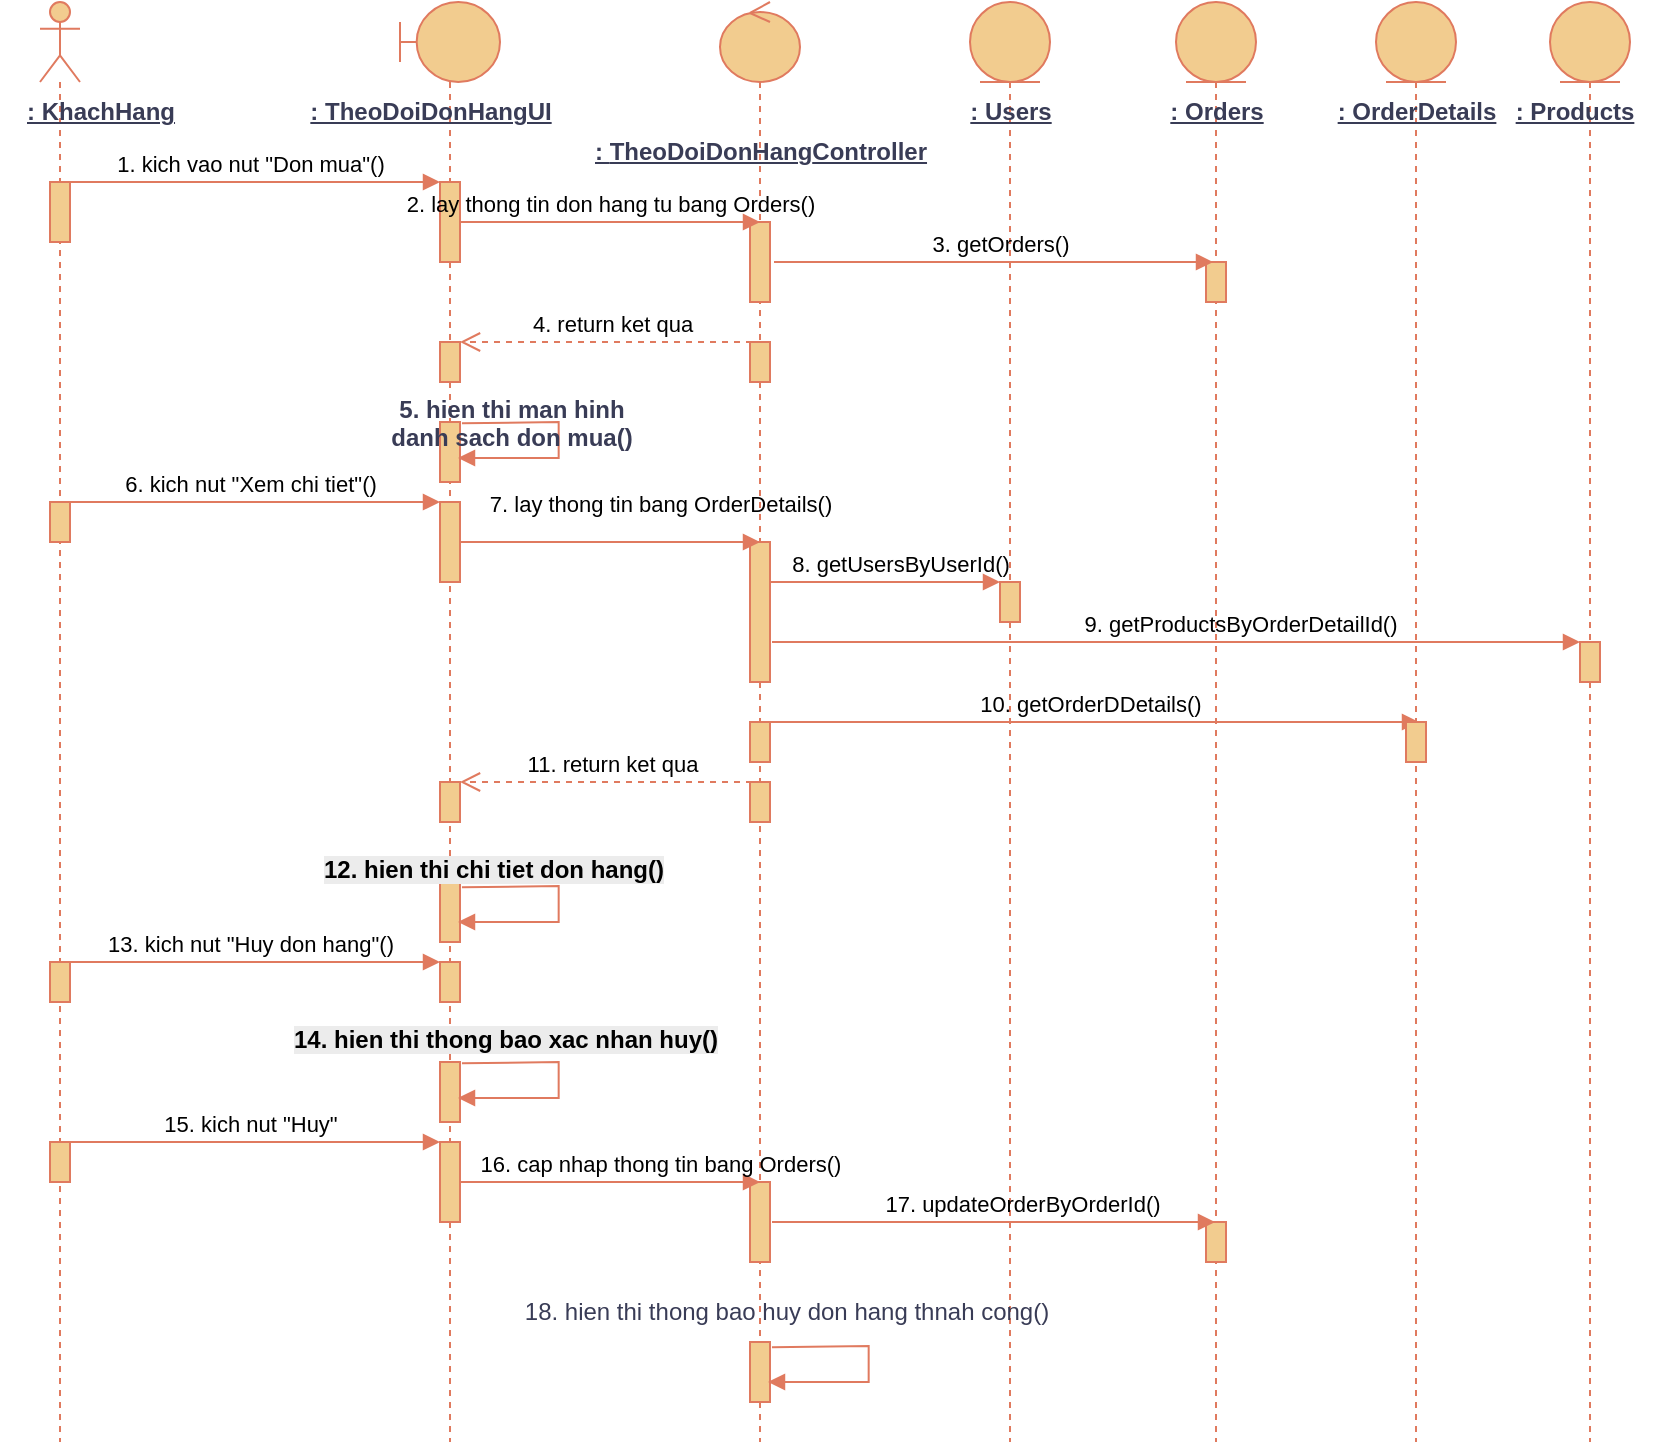 <mxfile version="27.0.6">
  <diagram name="Trang-1" id="AyTStOo_0DdOctYc2gJ2">
    <mxGraphModel grid="1" page="1" gridSize="10" guides="1" tooltips="1" connect="1" arrows="1" fold="1" pageScale="1" pageWidth="827" pageHeight="1169" math="0" shadow="0">
      <root>
        <mxCell id="0" />
        <mxCell id="1" parent="0" />
        <mxCell id="ShZpGLN4NhsaJ22CsCob-1" value="" style="shape=umlLifeline;perimeter=lifelinePerimeter;whiteSpace=wrap;html=1;container=1;dropTarget=0;collapsible=0;recursiveResize=0;outlineConnect=0;portConstraint=eastwest;newEdgeStyle={&quot;curved&quot;:0,&quot;rounded&quot;:0};participant=umlActor;labelBackgroundColor=none;fillColor=#F2CC8F;strokeColor=#E07A5F;fontColor=#393C56;" vertex="1" parent="1">
          <mxGeometry x="20" y="40" width="20" height="720" as="geometry" />
        </mxCell>
        <mxCell id="ShZpGLN4NhsaJ22CsCob-2" value="&lt;span style=&quot;color: rgba(0, 0, 0, 0); font-family: monospace; font-size: 0px; text-align: start;&quot;&gt;%3CmxGraphModel%3E%3Croot%3E%3CmxCell%20id%3D%220%22%2F%3E%3CmxCell%20id%3D%221%22%20parent%3D%220%22%2F%3E%3CmxCell%20id%3D%222%22%20value%3D%22dispatch%22%20style%3D%22html%3D1%3BverticalAlign%3Dbottom%3BendArrow%3Dblock%3BedgeStyle%3DelbowEdgeStyle%3Belbow%3Dvertical%3Bcurved%3D0%3Brounded%3D0%3B%22%20edge%3D%221%22%20parent%3D%221%22%3E%3CmxGeometry%20relative%3D%221%22%20as%3D%22geometry%22%3E%3CmxPoint%20x%3D%2295%22%20y%3D%22120%22%20as%3D%22sourcePoint%22%2F%3E%3CArray%20as%3D%22points%22%3E%3CmxPoint%20x%3D%22180%22%20y%3D%22120%22%2F%3E%3C%2FArray%3E%3CmxPoint%20x%3D%22295%22%20y%3D%22120%22%20as%3D%22targetPoint%22%2F%3E%3C%2FmxGeometry%3E%3C%2FmxCell%3E%3C%2Froot%3E%3C%2FmxGraphModel%3E&lt;/span&gt;" style="html=1;points=[];perimeter=orthogonalPerimeter;outlineConnect=0;targetShapes=umlLifeline;portConstraint=eastwest;newEdgeStyle={&quot;edgeStyle&quot;:&quot;elbowEdgeStyle&quot;,&quot;elbow&quot;:&quot;vertical&quot;,&quot;curved&quot;:0,&quot;rounded&quot;:0};strokeWidth=1;labelBackgroundColor=none;fillColor=#F2CC8F;strokeColor=#E07A5F;fontColor=#393C56;" vertex="1" parent="ShZpGLN4NhsaJ22CsCob-1">
          <mxGeometry x="5" y="90" width="10" height="30" as="geometry" />
        </mxCell>
        <mxCell id="ShZpGLN4NhsaJ22CsCob-50" value="&lt;span style=&quot;color: rgba(0, 0, 0, 0); font-family: monospace; font-size: 0px; text-align: start;&quot;&gt;%3CmxGraphModel%3E%3Croot%3E%3CmxCell%20id%3D%220%22%2F%3E%3CmxCell%20id%3D%221%22%20parent%3D%220%22%2F%3E%3CmxCell%20id%3D%222%22%20value%3D%22dispatch%22%20style%3D%22html%3D1%3BverticalAlign%3Dbottom%3BendArrow%3Dblock%3BedgeStyle%3DelbowEdgeStyle%3Belbow%3Dvertical%3Bcurved%3D0%3Brounded%3D0%3B%22%20edge%3D%221%22%20parent%3D%221%22%3E%3CmxGeometry%20relative%3D%221%22%20as%3D%22geometry%22%3E%3CmxPoint%20x%3D%2295%22%20y%3D%22120%22%20as%3D%22sourcePoint%22%2F%3E%3CArray%20as%3D%22points%22%3E%3CmxPoint%20x%3D%22180%22%20y%3D%22120%22%2F%3E%3C%2FArray%3E%3CmxPoint%20x%3D%22295%22%20y%3D%22120%22%20as%3D%22targetPoint%22%2F%3E%3C%2FmxGeometry%3E%3C%2FmxCell%3E%3C%2Froot%3E%3C%2FmxGraphModel%3E&lt;/span&gt;" style="html=1;points=[];perimeter=orthogonalPerimeter;outlineConnect=0;targetShapes=umlLifeline;portConstraint=eastwest;newEdgeStyle={&quot;edgeStyle&quot;:&quot;elbowEdgeStyle&quot;,&quot;elbow&quot;:&quot;vertical&quot;,&quot;curved&quot;:0,&quot;rounded&quot;:0};strokeWidth=1;labelBackgroundColor=none;fillColor=#F2CC8F;strokeColor=#E07A5F;fontColor=#393C56;" vertex="1" parent="ShZpGLN4NhsaJ22CsCob-1">
          <mxGeometry x="5" y="250" width="10" height="20" as="geometry" />
        </mxCell>
        <mxCell id="ShZpGLN4NhsaJ22CsCob-80" value="&lt;span style=&quot;color: rgba(0, 0, 0, 0); font-family: monospace; font-size: 0px; text-align: start;&quot;&gt;%3CmxGraphModel%3E%3Croot%3E%3CmxCell%20id%3D%220%22%2F%3E%3CmxCell%20id%3D%221%22%20parent%3D%220%22%2F%3E%3CmxCell%20id%3D%222%22%20value%3D%22dispatch%22%20style%3D%22html%3D1%3BverticalAlign%3Dbottom%3BendArrow%3Dblock%3BedgeStyle%3DelbowEdgeStyle%3Belbow%3Dvertical%3Bcurved%3D0%3Brounded%3D0%3B%22%20edge%3D%221%22%20parent%3D%221%22%3E%3CmxGeometry%20relative%3D%221%22%20as%3D%22geometry%22%3E%3CmxPoint%20x%3D%2295%22%20y%3D%22120%22%20as%3D%22sourcePoint%22%2F%3E%3CArray%20as%3D%22points%22%3E%3CmxPoint%20x%3D%22180%22%20y%3D%22120%22%2F%3E%3C%2FArray%3E%3CmxPoint%20x%3D%22295%22%20y%3D%22120%22%20as%3D%22targetPoint%22%2F%3E%3C%2FmxGeometry%3E%3C%2FmxCell%3E%3C%2Froot%3E%3C%2FmxGraphModel%3E&lt;/span&gt;" style="html=1;points=[];perimeter=orthogonalPerimeter;outlineConnect=0;targetShapes=umlLifeline;portConstraint=eastwest;newEdgeStyle={&quot;edgeStyle&quot;:&quot;elbowEdgeStyle&quot;,&quot;elbow&quot;:&quot;vertical&quot;,&quot;curved&quot;:0,&quot;rounded&quot;:0};strokeWidth=1;labelBackgroundColor=none;fillColor=#F2CC8F;strokeColor=#E07A5F;fontColor=#393C56;" vertex="1" parent="ShZpGLN4NhsaJ22CsCob-1">
          <mxGeometry x="5" y="480" width="10" height="20" as="geometry" />
        </mxCell>
        <mxCell id="ShZpGLN4NhsaJ22CsCob-87" value="&lt;span style=&quot;color: rgba(0, 0, 0, 0); font-family: monospace; font-size: 0px; text-align: start;&quot;&gt;%3CmxGraphModel%3E%3Croot%3E%3CmxCell%20id%3D%220%22%2F%3E%3CmxCell%20id%3D%221%22%20parent%3D%220%22%2F%3E%3CmxCell%20id%3D%222%22%20value%3D%22dispatch%22%20style%3D%22html%3D1%3BverticalAlign%3Dbottom%3BendArrow%3Dblock%3BedgeStyle%3DelbowEdgeStyle%3Belbow%3Dvertical%3Bcurved%3D0%3Brounded%3D0%3B%22%20edge%3D%221%22%20parent%3D%221%22%3E%3CmxGeometry%20relative%3D%221%22%20as%3D%22geometry%22%3E%3CmxPoint%20x%3D%2295%22%20y%3D%22120%22%20as%3D%22sourcePoint%22%2F%3E%3CArray%20as%3D%22points%22%3E%3CmxPoint%20x%3D%22180%22%20y%3D%22120%22%2F%3E%3C%2FArray%3E%3CmxPoint%20x%3D%22295%22%20y%3D%22120%22%20as%3D%22targetPoint%22%2F%3E%3C%2FmxGeometry%3E%3C%2FmxCell%3E%3C%2Froot%3E%3C%2FmxGraphModel%3E&lt;/span&gt;" style="html=1;points=[];perimeter=orthogonalPerimeter;outlineConnect=0;targetShapes=umlLifeline;portConstraint=eastwest;newEdgeStyle={&quot;edgeStyle&quot;:&quot;elbowEdgeStyle&quot;,&quot;elbow&quot;:&quot;vertical&quot;,&quot;curved&quot;:0,&quot;rounded&quot;:0};strokeWidth=1;labelBackgroundColor=none;fillColor=#F2CC8F;strokeColor=#E07A5F;fontColor=#393C56;" vertex="1" parent="ShZpGLN4NhsaJ22CsCob-1">
          <mxGeometry x="5" y="570" width="10" height="20" as="geometry" />
        </mxCell>
        <mxCell id="ShZpGLN4NhsaJ22CsCob-3" value="" style="shape=umlLifeline;perimeter=lifelinePerimeter;whiteSpace=wrap;html=1;container=1;dropTarget=0;collapsible=0;recursiveResize=0;outlineConnect=0;portConstraint=eastwest;newEdgeStyle={&quot;curved&quot;:0,&quot;rounded&quot;:0};participant=umlBoundary;labelBackgroundColor=none;fillColor=#F2CC8F;strokeColor=#E07A5F;fontColor=#393C56;" vertex="1" parent="1">
          <mxGeometry x="200" y="40" width="50" height="720" as="geometry" />
        </mxCell>
        <mxCell id="ShZpGLN4NhsaJ22CsCob-4" value="&lt;span style=&quot;color: rgba(0, 0, 0, 0); font-family: monospace; font-size: 0px; text-align: start;&quot;&gt;%3CmxGraphModel%3E%3Croot%3E%3CmxCell%20id%3D%220%22%2F%3E%3CmxCell%20id%3D%221%22%20parent%3D%220%22%2F%3E%3CmxCell%20id%3D%222%22%20value%3D%22dispatch%22%20style%3D%22html%3D1%3BverticalAlign%3Dbottom%3BendArrow%3Dblock%3BedgeStyle%3DelbowEdgeStyle%3Belbow%3Dvertical%3Bcurved%3D0%3Brounded%3D0%3B%22%20edge%3D%221%22%20parent%3D%221%22%3E%3CmxGeometry%20relative%3D%221%22%20as%3D%22geometry%22%3E%3CmxPoint%20x%3D%2295%22%20y%3D%22120%22%20as%3D%22sourcePoint%22%2F%3E%3CArray%20as%3D%22points%22%3E%3CmxPoint%20x%3D%22180%22%20y%3D%22120%22%2F%3E%3C%2FArray%3E%3CmxPoint%20x%3D%22295%22%20y%3D%22120%22%20as%3D%22targetPoint%22%2F%3E%3C%2FmxGeometry%3E%3C%2FmxCell%3E%3C%2Froot%3E%3C%2FmxGraphModel%3E&lt;/span&gt;" style="html=1;points=[];perimeter=orthogonalPerimeter;outlineConnect=0;targetShapes=umlLifeline;portConstraint=eastwest;newEdgeStyle={&quot;edgeStyle&quot;:&quot;elbowEdgeStyle&quot;,&quot;elbow&quot;:&quot;vertical&quot;,&quot;curved&quot;:0,&quot;rounded&quot;:0};strokeWidth=1;labelBackgroundColor=none;fillColor=#F2CC8F;strokeColor=#E07A5F;fontColor=#393C56;" vertex="1" parent="ShZpGLN4NhsaJ22CsCob-3">
          <mxGeometry x="20" y="90" width="10" height="40" as="geometry" />
        </mxCell>
        <mxCell id="ShZpGLN4NhsaJ22CsCob-5" value="&lt;span style=&quot;color: rgba(0, 0, 0, 0); font-family: monospace; font-size: 0px; text-align: start;&quot;&gt;%3CmxGraphModel%3E%3Croot%3E%3CmxCell%20id%3D%220%22%2F%3E%3CmxCell%20id%3D%221%22%20parent%3D%220%22%2F%3E%3CmxCell%20id%3D%222%22%20value%3D%22dispatch%22%20style%3D%22html%3D1%3BverticalAlign%3Dbottom%3BendArrow%3Dblock%3BedgeStyle%3DelbowEdgeStyle%3Belbow%3Dvertical%3Bcurved%3D0%3Brounded%3D0%3B%22%20edge%3D%221%22%20parent%3D%221%22%3E%3CmxGeometry%20relative%3D%221%22%20as%3D%22geometry%22%3E%3CmxPoint%20x%3D%2295%22%20y%3D%22120%22%20as%3D%22sourcePoint%22%2F%3E%3CArray%20as%3D%22points%22%3E%3CmxPoint%20x%3D%22180%22%20y%3D%22120%22%2F%3E%3C%2FArray%3E%3CmxPoint%20x%3D%22295%22%20y%3D%22120%22%20as%3D%22targetPoint%22%2F%3E%3C%2FmxGeometry%3E%3C%2FmxCell%3E%3C%2Froot%3E%3C%2FmxGraphModel%3E&lt;/span&gt;" style="html=1;points=[];perimeter=orthogonalPerimeter;outlineConnect=0;targetShapes=umlLifeline;portConstraint=eastwest;newEdgeStyle={&quot;edgeStyle&quot;:&quot;elbowEdgeStyle&quot;,&quot;elbow&quot;:&quot;vertical&quot;,&quot;curved&quot;:0,&quot;rounded&quot;:0};strokeWidth=1;labelBackgroundColor=none;fillColor=#F2CC8F;strokeColor=#E07A5F;fontColor=#393C56;" vertex="1" parent="ShZpGLN4NhsaJ22CsCob-3">
          <mxGeometry x="20" y="170" width="10" height="20" as="geometry" />
        </mxCell>
        <mxCell id="ShZpGLN4NhsaJ22CsCob-6" value="&lt;span style=&quot;color: rgba(0, 0, 0, 0); font-family: monospace; font-size: 0px; text-align: start;&quot;&gt;%3CmxGraphModel%3E%3Croot%3E%3CmxCell%20id%3D%220%22%2F%3E%3CmxCell%20id%3D%221%22%20parent%3D%220%22%2F%3E%3CmxCell%20id%3D%222%22%20value%3D%22dispatch%22%20style%3D%22html%3D1%3BverticalAlign%3Dbottom%3BendArrow%3Dblock%3BedgeStyle%3DelbowEdgeStyle%3Belbow%3Dvertical%3Bcurved%3D0%3Brounded%3D0%3B%22%20edge%3D%221%22%20parent%3D%221%22%3E%3CmxGeometry%20relative%3D%221%22%20as%3D%22geometry%22%3E%3CmxPoint%20x%3D%2295%22%20y%3D%22120%22%20as%3D%22sourcePoint%22%2F%3E%3CArray%20as%3D%22points%22%3E%3CmxPoint%20x%3D%22180%22%20y%3D%22120%22%2F%3E%3C%2FArray%3E%3CmxPoint%20x%3D%22295%22%20y%3D%22120%22%20as%3D%22targetPoint%22%2F%3E%3C%2FmxGeometry%3E%3C%2FmxCell%3E%3C%2Froot%3E%3C%2FmxGraphModel%3E&lt;/span&gt;" style="html=1;points=[];perimeter=orthogonalPerimeter;outlineConnect=0;targetShapes=umlLifeline;portConstraint=eastwest;newEdgeStyle={&quot;edgeStyle&quot;:&quot;elbowEdgeStyle&quot;,&quot;elbow&quot;:&quot;vertical&quot;,&quot;curved&quot;:0,&quot;rounded&quot;:0};strokeWidth=1;labelBackgroundColor=none;fillColor=#F2CC8F;strokeColor=#E07A5F;fontColor=#393C56;" vertex="1" parent="ShZpGLN4NhsaJ22CsCob-3">
          <mxGeometry x="20" y="210" width="10" height="30" as="geometry" />
        </mxCell>
        <mxCell id="ShZpGLN4NhsaJ22CsCob-8" value="&lt;span style=&quot;color: rgba(0, 0, 0, 0); font-family: monospace; font-size: 0px; text-align: start;&quot;&gt;%3CmxGraphModel%3E%3Croot%3E%3CmxCell%20id%3D%220%22%2F%3E%3CmxCell%20id%3D%221%22%20parent%3D%220%22%2F%3E%3CmxCell%20id%3D%222%22%20value%3D%22dispatch%22%20style%3D%22html%3D1%3BverticalAlign%3Dbottom%3BendArrow%3Dblock%3BedgeStyle%3DelbowEdgeStyle%3Belbow%3Dvertical%3Bcurved%3D0%3Brounded%3D0%3B%22%20edge%3D%221%22%20parent%3D%221%22%3E%3CmxGeometry%20relative%3D%221%22%20as%3D%22geometry%22%3E%3CmxPoint%20x%3D%2295%22%20y%3D%22120%22%20as%3D%22sourcePoint%22%2F%3E%3CArray%20as%3D%22points%22%3E%3CmxPoint%20x%3D%22180%22%20y%3D%22120%22%2F%3E%3C%2FArray%3E%3CmxPoint%20x%3D%22295%22%20y%3D%22120%22%20as%3D%22targetPoint%22%2F%3E%3C%2FmxGeometry%3E%3C%2FmxCell%3E%3C%2Froot%3E%3C%2FmxGraphModel%3E&lt;/span&gt;" style="html=1;points=[];perimeter=orthogonalPerimeter;outlineConnect=0;targetShapes=umlLifeline;portConstraint=eastwest;newEdgeStyle={&quot;edgeStyle&quot;:&quot;elbowEdgeStyle&quot;,&quot;elbow&quot;:&quot;vertical&quot;,&quot;curved&quot;:0,&quot;rounded&quot;:0};strokeWidth=1;labelBackgroundColor=none;fillColor=#F2CC8F;strokeColor=#E07A5F;fontColor=#393C56;" vertex="1" parent="ShZpGLN4NhsaJ22CsCob-3">
          <mxGeometry x="20" y="440" width="10" height="30" as="geometry" />
        </mxCell>
        <mxCell id="ShZpGLN4NhsaJ22CsCob-51" value="&lt;span style=&quot;color: rgba(0, 0, 0, 0); font-family: monospace; font-size: 0px; text-align: start;&quot;&gt;%3CmxGraphModel%3E%3Croot%3E%3CmxCell%20id%3D%220%22%2F%3E%3CmxCell%20id%3D%221%22%20parent%3D%220%22%2F%3E%3CmxCell%20id%3D%222%22%20value%3D%22dispatch%22%20style%3D%22html%3D1%3BverticalAlign%3Dbottom%3BendArrow%3Dblock%3BedgeStyle%3DelbowEdgeStyle%3Belbow%3Dvertical%3Bcurved%3D0%3Brounded%3D0%3B%22%20edge%3D%221%22%20parent%3D%221%22%3E%3CmxGeometry%20relative%3D%221%22%20as%3D%22geometry%22%3E%3CmxPoint%20x%3D%2295%22%20y%3D%22120%22%20as%3D%22sourcePoint%22%2F%3E%3CArray%20as%3D%22points%22%3E%3CmxPoint%20x%3D%22180%22%20y%3D%22120%22%2F%3E%3C%2FArray%3E%3CmxPoint%20x%3D%22295%22%20y%3D%22120%22%20as%3D%22targetPoint%22%2F%3E%3C%2FmxGeometry%3E%3C%2FmxCell%3E%3C%2Froot%3E%3C%2FmxGraphModel%3E&lt;/span&gt;" style="html=1;points=[];perimeter=orthogonalPerimeter;outlineConnect=0;targetShapes=umlLifeline;portConstraint=eastwest;newEdgeStyle={&quot;edgeStyle&quot;:&quot;elbowEdgeStyle&quot;,&quot;elbow&quot;:&quot;vertical&quot;,&quot;curved&quot;:0,&quot;rounded&quot;:0};strokeWidth=1;labelBackgroundColor=none;fillColor=#F2CC8F;strokeColor=#E07A5F;fontColor=#393C56;" vertex="1" parent="ShZpGLN4NhsaJ22CsCob-3">
          <mxGeometry x="20" y="250" width="10" height="40" as="geometry" />
        </mxCell>
        <mxCell id="ShZpGLN4NhsaJ22CsCob-68" value="&lt;span style=&quot;color: rgba(0, 0, 0, 0); font-family: monospace; font-size: 0px; text-align: start;&quot;&gt;%3CmxGraphModel%3E%3Croot%3E%3CmxCell%20id%3D%220%22%2F%3E%3CmxCell%20id%3D%221%22%20parent%3D%220%22%2F%3E%3CmxCell%20id%3D%222%22%20value%3D%22dispatch%22%20style%3D%22html%3D1%3BverticalAlign%3Dbottom%3BendArrow%3Dblock%3BedgeStyle%3DelbowEdgeStyle%3Belbow%3Dvertical%3Bcurved%3D0%3Brounded%3D0%3B%22%20edge%3D%221%22%20parent%3D%221%22%3E%3CmxGeometry%20relative%3D%221%22%20as%3D%22geometry%22%3E%3CmxPoint%20x%3D%2295%22%20y%3D%22120%22%20as%3D%22sourcePoint%22%2F%3E%3CArray%20as%3D%22points%22%3E%3CmxPoint%20x%3D%22180%22%20y%3D%22120%22%2F%3E%3C%2FArray%3E%3CmxPoint%20x%3D%22295%22%20y%3D%22120%22%20as%3D%22targetPoint%22%2F%3E%3C%2FmxGeometry%3E%3C%2FmxCell%3E%3C%2Froot%3E%3C%2FmxGraphModel%3E&lt;/span&gt;" style="html=1;points=[];perimeter=orthogonalPerimeter;outlineConnect=0;targetShapes=umlLifeline;portConstraint=eastwest;newEdgeStyle={&quot;edgeStyle&quot;:&quot;elbowEdgeStyle&quot;,&quot;elbow&quot;:&quot;vertical&quot;,&quot;curved&quot;:0,&quot;rounded&quot;:0};strokeWidth=1;labelBackgroundColor=none;fillColor=#F2CC8F;strokeColor=#E07A5F;fontColor=#393C56;" vertex="1" parent="ShZpGLN4NhsaJ22CsCob-3">
          <mxGeometry x="20" y="390" width="10" height="20" as="geometry" />
        </mxCell>
        <mxCell id="ShZpGLN4NhsaJ22CsCob-81" value="&lt;span style=&quot;color: rgba(0, 0, 0, 0); font-family: monospace; font-size: 0px; text-align: start;&quot;&gt;%3CmxGraphModel%3E%3Croot%3E%3CmxCell%20id%3D%220%22%2F%3E%3CmxCell%20id%3D%221%22%20parent%3D%220%22%2F%3E%3CmxCell%20id%3D%222%22%20value%3D%22dispatch%22%20style%3D%22html%3D1%3BverticalAlign%3Dbottom%3BendArrow%3Dblock%3BedgeStyle%3DelbowEdgeStyle%3Belbow%3Dvertical%3Bcurved%3D0%3Brounded%3D0%3B%22%20edge%3D%221%22%20parent%3D%221%22%3E%3CmxGeometry%20relative%3D%221%22%20as%3D%22geometry%22%3E%3CmxPoint%20x%3D%2295%22%20y%3D%22120%22%20as%3D%22sourcePoint%22%2F%3E%3CArray%20as%3D%22points%22%3E%3CmxPoint%20x%3D%22180%22%20y%3D%22120%22%2F%3E%3C%2FArray%3E%3CmxPoint%20x%3D%22295%22%20y%3D%22120%22%20as%3D%22targetPoint%22%2F%3E%3C%2FmxGeometry%3E%3C%2FmxCell%3E%3C%2Froot%3E%3C%2FmxGraphModel%3E&lt;/span&gt;" style="html=1;points=[];perimeter=orthogonalPerimeter;outlineConnect=0;targetShapes=umlLifeline;portConstraint=eastwest;newEdgeStyle={&quot;edgeStyle&quot;:&quot;elbowEdgeStyle&quot;,&quot;elbow&quot;:&quot;vertical&quot;,&quot;curved&quot;:0,&quot;rounded&quot;:0};strokeWidth=1;labelBackgroundColor=none;fillColor=#F2CC8F;strokeColor=#E07A5F;fontColor=#393C56;" vertex="1" parent="ShZpGLN4NhsaJ22CsCob-3">
          <mxGeometry x="20" y="480" width="10" height="20" as="geometry" />
        </mxCell>
        <mxCell id="ShZpGLN4NhsaJ22CsCob-84" value="&lt;span style=&quot;color: rgba(0, 0, 0, 0); font-family: monospace; font-size: 0px; text-align: start;&quot;&gt;%3CmxGraphModel%3E%3Croot%3E%3CmxCell%20id%3D%220%22%2F%3E%3CmxCell%20id%3D%221%22%20parent%3D%220%22%2F%3E%3CmxCell%20id%3D%222%22%20value%3D%22dispatch%22%20style%3D%22html%3D1%3BverticalAlign%3Dbottom%3BendArrow%3Dblock%3BedgeStyle%3DelbowEdgeStyle%3Belbow%3Dvertical%3Bcurved%3D0%3Brounded%3D0%3B%22%20edge%3D%221%22%20parent%3D%221%22%3E%3CmxGeometry%20relative%3D%221%22%20as%3D%22geometry%22%3E%3CmxPoint%20x%3D%2295%22%20y%3D%22120%22%20as%3D%22sourcePoint%22%2F%3E%3CArray%20as%3D%22points%22%3E%3CmxPoint%20x%3D%22180%22%20y%3D%22120%22%2F%3E%3C%2FArray%3E%3CmxPoint%20x%3D%22295%22%20y%3D%22120%22%20as%3D%22targetPoint%22%2F%3E%3C%2FmxGeometry%3E%3C%2FmxCell%3E%3C%2Froot%3E%3C%2FmxGraphModel%3E&lt;/span&gt;" style="html=1;points=[];perimeter=orthogonalPerimeter;outlineConnect=0;targetShapes=umlLifeline;portConstraint=eastwest;newEdgeStyle={&quot;edgeStyle&quot;:&quot;elbowEdgeStyle&quot;,&quot;elbow&quot;:&quot;vertical&quot;,&quot;curved&quot;:0,&quot;rounded&quot;:0};strokeWidth=1;labelBackgroundColor=none;fillColor=#F2CC8F;strokeColor=#E07A5F;fontColor=#393C56;" vertex="1" parent="ShZpGLN4NhsaJ22CsCob-3">
          <mxGeometry x="20" y="530" width="10" height="30" as="geometry" />
        </mxCell>
        <mxCell id="ShZpGLN4NhsaJ22CsCob-88" value="&lt;span style=&quot;color: rgba(0, 0, 0, 0); font-family: monospace; font-size: 0px; text-align: start;&quot;&gt;%3CmxGraphModel%3E%3Croot%3E%3CmxCell%20id%3D%220%22%2F%3E%3CmxCell%20id%3D%221%22%20parent%3D%220%22%2F%3E%3CmxCell%20id%3D%222%22%20value%3D%22dispatch%22%20style%3D%22html%3D1%3BverticalAlign%3Dbottom%3BendArrow%3Dblock%3BedgeStyle%3DelbowEdgeStyle%3Belbow%3Dvertical%3Bcurved%3D0%3Brounded%3D0%3B%22%20edge%3D%221%22%20parent%3D%221%22%3E%3CmxGeometry%20relative%3D%221%22%20as%3D%22geometry%22%3E%3CmxPoint%20x%3D%2295%22%20y%3D%22120%22%20as%3D%22sourcePoint%22%2F%3E%3CArray%20as%3D%22points%22%3E%3CmxPoint%20x%3D%22180%22%20y%3D%22120%22%2F%3E%3C%2FArray%3E%3CmxPoint%20x%3D%22295%22%20y%3D%22120%22%20as%3D%22targetPoint%22%2F%3E%3C%2FmxGeometry%3E%3C%2FmxCell%3E%3C%2Froot%3E%3C%2FmxGraphModel%3E&lt;/span&gt;" style="html=1;points=[];perimeter=orthogonalPerimeter;outlineConnect=0;targetShapes=umlLifeline;portConstraint=eastwest;newEdgeStyle={&quot;edgeStyle&quot;:&quot;elbowEdgeStyle&quot;,&quot;elbow&quot;:&quot;vertical&quot;,&quot;curved&quot;:0,&quot;rounded&quot;:0};strokeWidth=1;labelBackgroundColor=none;fillColor=#F2CC8F;strokeColor=#E07A5F;fontColor=#393C56;" vertex="1" parent="ShZpGLN4NhsaJ22CsCob-3">
          <mxGeometry x="20" y="570" width="10" height="40" as="geometry" />
        </mxCell>
        <mxCell id="ShZpGLN4NhsaJ22CsCob-10" value="" style="shape=umlLifeline;perimeter=lifelinePerimeter;whiteSpace=wrap;html=1;container=1;dropTarget=0;collapsible=0;recursiveResize=0;outlineConnect=0;portConstraint=eastwest;newEdgeStyle={&quot;curved&quot;:0,&quot;rounded&quot;:0};participant=umlEntity;labelBackgroundColor=none;fillColor=#F2CC8F;strokeColor=#E07A5F;fontColor=#393C56;" vertex="1" parent="1">
          <mxGeometry x="485" y="40" width="40" height="720" as="geometry" />
        </mxCell>
        <mxCell id="ShZpGLN4NhsaJ22CsCob-56" value="&lt;span style=&quot;color: rgba(0, 0, 0, 0); font-family: monospace; font-size: 0px; text-align: start;&quot;&gt;%3CmxGraphModel%3E%3Croot%3E%3CmxCell%20id%3D%220%22%2F%3E%3CmxCell%20id%3D%221%22%20parent%3D%220%22%2F%3E%3CmxCell%20id%3D%222%22%20value%3D%22dispatch%22%20style%3D%22html%3D1%3BverticalAlign%3Dbottom%3BendArrow%3Dblock%3BedgeStyle%3DelbowEdgeStyle%3Belbow%3Dvertical%3Bcurved%3D0%3Brounded%3D0%3B%22%20edge%3D%221%22%20parent%3D%221%22%3E%3CmxGeometry%20relative%3D%221%22%20as%3D%22geometry%22%3E%3CmxPoint%20x%3D%2295%22%20y%3D%22120%22%20as%3D%22sourcePoint%22%2F%3E%3CArray%20as%3D%22points%22%3E%3CmxPoint%20x%3D%22180%22%20y%3D%22120%22%2F%3E%3C%2FArray%3E%3CmxPoint%20x%3D%22295%22%20y%3D%22120%22%20as%3D%22targetPoint%22%2F%3E%3C%2FmxGeometry%3E%3C%2FmxCell%3E%3C%2Froot%3E%3C%2FmxGraphModel%3E&lt;/span&gt;" style="html=1;points=[];perimeter=orthogonalPerimeter;outlineConnect=0;targetShapes=umlLifeline;portConstraint=eastwest;newEdgeStyle={&quot;edgeStyle&quot;:&quot;elbowEdgeStyle&quot;,&quot;elbow&quot;:&quot;vertical&quot;,&quot;curved&quot;:0,&quot;rounded&quot;:0};strokeWidth=1;labelBackgroundColor=none;fillColor=#F2CC8F;strokeColor=#E07A5F;fontColor=#393C56;" vertex="1" parent="ShZpGLN4NhsaJ22CsCob-10">
          <mxGeometry x="15" y="290" width="10" height="20" as="geometry" />
        </mxCell>
        <mxCell id="ShZpGLN4NhsaJ22CsCob-12" value="" style="shape=umlLifeline;perimeter=lifelinePerimeter;whiteSpace=wrap;html=1;container=1;dropTarget=0;collapsible=0;recursiveResize=0;outlineConnect=0;portConstraint=eastwest;newEdgeStyle={&quot;curved&quot;:0,&quot;rounded&quot;:0};participant=umlControl;labelBackgroundColor=none;fillColor=#F2CC8F;strokeColor=#E07A5F;fontColor=#393C56;" vertex="1" parent="1">
          <mxGeometry x="360" y="40" width="40" height="720" as="geometry" />
        </mxCell>
        <mxCell id="ShZpGLN4NhsaJ22CsCob-13" value="&lt;span style=&quot;color: rgba(0, 0, 0, 0); font-family: monospace; font-size: 0px; text-align: start;&quot;&gt;%3CmxGraphModel%3E%3Croot%3E%3CmxCell%20id%3D%220%22%2F%3E%3CmxCell%20id%3D%221%22%20parent%3D%220%22%2F%3E%3CmxCell%20id%3D%222%22%20value%3D%22dispatch%22%20style%3D%22html%3D1%3BverticalAlign%3Dbottom%3BendArrow%3Dblock%3BedgeStyle%3DelbowEdgeStyle%3Belbow%3Dvertical%3Bcurved%3D0%3Brounded%3D0%3B%22%20edge%3D%221%22%20parent%3D%221%22%3E%3CmxGeometry%20relative%3D%221%22%20as%3D%22geometry%22%3E%3CmxPoint%20x%3D%2295%22%20y%3D%22120%22%20as%3D%22sourcePoint%22%2F%3E%3CArray%20as%3D%22points%22%3E%3CmxPoint%20x%3D%22180%22%20y%3D%22120%22%2F%3E%3C%2FArray%3E%3CmxPoint%20x%3D%22295%22%20y%3D%22120%22%20as%3D%22targetPoint%22%2F%3E%3C%2FmxGeometry%3E%3C%2FmxCell%3E%3C%2Froot%3E%3C%2FmxGraphModel%3E&lt;/span&gt;" style="html=1;points=[];perimeter=orthogonalPerimeter;outlineConnect=0;targetShapes=umlLifeline;portConstraint=eastwest;newEdgeStyle={&quot;edgeStyle&quot;:&quot;elbowEdgeStyle&quot;,&quot;elbow&quot;:&quot;vertical&quot;,&quot;curved&quot;:0,&quot;rounded&quot;:0};strokeWidth=1;labelBackgroundColor=none;fillColor=#F2CC8F;strokeColor=#E07A5F;fontColor=#393C56;" vertex="1" parent="ShZpGLN4NhsaJ22CsCob-12">
          <mxGeometry x="15" y="110" width="10" height="40" as="geometry" />
        </mxCell>
        <mxCell id="ShZpGLN4NhsaJ22CsCob-15" value="&lt;span style=&quot;color: rgba(0, 0, 0, 0); font-family: monospace; font-size: 0px; text-align: start;&quot;&gt;%3CmxGraphModel%3E%3Croot%3E%3CmxCell%20id%3D%220%22%2F%3E%3CmxCell%20id%3D%221%22%20parent%3D%220%22%2F%3E%3CmxCell%20id%3D%222%22%20value%3D%22dispatch%22%20style%3D%22html%3D1%3BverticalAlign%3Dbottom%3BendArrow%3Dblock%3BedgeStyle%3DelbowEdgeStyle%3Belbow%3Dvertical%3Bcurved%3D0%3Brounded%3D0%3B%22%20edge%3D%221%22%20parent%3D%221%22%3E%3CmxGeometry%20relative%3D%221%22%20as%3D%22geometry%22%3E%3CmxPoint%20x%3D%2295%22%20y%3D%22120%22%20as%3D%22sourcePoint%22%2F%3E%3CArray%20as%3D%22points%22%3E%3CmxPoint%20x%3D%22180%22%20y%3D%22120%22%2F%3E%3C%2FArray%3E%3CmxPoint%20x%3D%22295%22%20y%3D%22120%22%20as%3D%22targetPoint%22%2F%3E%3C%2FmxGeometry%3E%3C%2FmxCell%3E%3C%2Froot%3E%3C%2FmxGraphModel%3E&lt;/span&gt;" style="html=1;points=[];perimeter=orthogonalPerimeter;outlineConnect=0;targetShapes=umlLifeline;portConstraint=eastwest;newEdgeStyle={&quot;edgeStyle&quot;:&quot;elbowEdgeStyle&quot;,&quot;elbow&quot;:&quot;vertical&quot;,&quot;curved&quot;:0,&quot;rounded&quot;:0};strokeWidth=1;labelBackgroundColor=none;fillColor=#F2CC8F;strokeColor=#E07A5F;fontColor=#393C56;" vertex="1" parent="ShZpGLN4NhsaJ22CsCob-12">
          <mxGeometry x="15" y="360" width="10" height="20" as="geometry" />
        </mxCell>
        <mxCell id="ShZpGLN4NhsaJ22CsCob-43" value="&lt;span style=&quot;color: rgba(0, 0, 0, 0); font-family: monospace; font-size: 0px; text-align: start;&quot;&gt;%3CmxGraphModel%3E%3Croot%3E%3CmxCell%20id%3D%220%22%2F%3E%3CmxCell%20id%3D%221%22%20parent%3D%220%22%2F%3E%3CmxCell%20id%3D%222%22%20value%3D%22dispatch%22%20style%3D%22html%3D1%3BverticalAlign%3Dbottom%3BendArrow%3Dblock%3BedgeStyle%3DelbowEdgeStyle%3Belbow%3Dvertical%3Bcurved%3D0%3Brounded%3D0%3B%22%20edge%3D%221%22%20parent%3D%221%22%3E%3CmxGeometry%20relative%3D%221%22%20as%3D%22geometry%22%3E%3CmxPoint%20x%3D%2295%22%20y%3D%22120%22%20as%3D%22sourcePoint%22%2F%3E%3CArray%20as%3D%22points%22%3E%3CmxPoint%20x%3D%22180%22%20y%3D%22120%22%2F%3E%3C%2FArray%3E%3CmxPoint%20x%3D%22295%22%20y%3D%22120%22%20as%3D%22targetPoint%22%2F%3E%3C%2FmxGeometry%3E%3C%2FmxCell%3E%3C%2Froot%3E%3C%2FmxGraphModel%3E&lt;/span&gt;" style="html=1;points=[];perimeter=orthogonalPerimeter;outlineConnect=0;targetShapes=umlLifeline;portConstraint=eastwest;newEdgeStyle={&quot;edgeStyle&quot;:&quot;elbowEdgeStyle&quot;,&quot;elbow&quot;:&quot;vertical&quot;,&quot;curved&quot;:0,&quot;rounded&quot;:0};strokeWidth=1;labelBackgroundColor=none;fillColor=#F2CC8F;strokeColor=#E07A5F;fontColor=#393C56;" vertex="1" parent="ShZpGLN4NhsaJ22CsCob-12">
          <mxGeometry x="15" y="170" width="10" height="20" as="geometry" />
        </mxCell>
        <mxCell id="ShZpGLN4NhsaJ22CsCob-53" value="&lt;span style=&quot;color: rgba(0, 0, 0, 0); font-family: monospace; font-size: 0px; text-align: start;&quot;&gt;%3CmxGraphModel%3E%3Croot%3E%3CmxCell%20id%3D%220%22%2F%3E%3CmxCell%20id%3D%221%22%20parent%3D%220%22%2F%3E%3CmxCell%20id%3D%222%22%20value%3D%22dispatch%22%20style%3D%22html%3D1%3BverticalAlign%3Dbottom%3BendArrow%3Dblock%3BedgeStyle%3DelbowEdgeStyle%3Belbow%3Dvertical%3Bcurved%3D0%3Brounded%3D0%3B%22%20edge%3D%221%22%20parent%3D%221%22%3E%3CmxGeometry%20relative%3D%221%22%20as%3D%22geometry%22%3E%3CmxPoint%20x%3D%2295%22%20y%3D%22120%22%20as%3D%22sourcePoint%22%2F%3E%3CArray%20as%3D%22points%22%3E%3CmxPoint%20x%3D%22180%22%20y%3D%22120%22%2F%3E%3C%2FArray%3E%3CmxPoint%20x%3D%22295%22%20y%3D%22120%22%20as%3D%22targetPoint%22%2F%3E%3C%2FmxGeometry%3E%3C%2FmxCell%3E%3C%2Froot%3E%3C%2FmxGraphModel%3E&lt;/span&gt;" style="html=1;points=[];perimeter=orthogonalPerimeter;outlineConnect=0;targetShapes=umlLifeline;portConstraint=eastwest;newEdgeStyle={&quot;edgeStyle&quot;:&quot;elbowEdgeStyle&quot;,&quot;elbow&quot;:&quot;vertical&quot;,&quot;curved&quot;:0,&quot;rounded&quot;:0};strokeWidth=1;labelBackgroundColor=none;fillColor=#F2CC8F;strokeColor=#E07A5F;fontColor=#393C56;" vertex="1" parent="ShZpGLN4NhsaJ22CsCob-12">
          <mxGeometry x="15" y="270" width="10" height="70" as="geometry" />
        </mxCell>
        <mxCell id="ShZpGLN4NhsaJ22CsCob-61" value="&lt;span style=&quot;color: rgba(0, 0, 0, 0); font-family: monospace; font-size: 0px; text-align: start;&quot;&gt;%3CmxGraphModel%3E%3Croot%3E%3CmxCell%20id%3D%220%22%2F%3E%3CmxCell%20id%3D%221%22%20parent%3D%220%22%2F%3E%3CmxCell%20id%3D%222%22%20value%3D%22dispatch%22%20style%3D%22html%3D1%3BverticalAlign%3Dbottom%3BendArrow%3Dblock%3BedgeStyle%3DelbowEdgeStyle%3Belbow%3Dvertical%3Bcurved%3D0%3Brounded%3D0%3B%22%20edge%3D%221%22%20parent%3D%221%22%3E%3CmxGeometry%20relative%3D%221%22%20as%3D%22geometry%22%3E%3CmxPoint%20x%3D%2295%22%20y%3D%22120%22%20as%3D%22sourcePoint%22%2F%3E%3CArray%20as%3D%22points%22%3E%3CmxPoint%20x%3D%22180%22%20y%3D%22120%22%2F%3E%3C%2FArray%3E%3CmxPoint%20x%3D%22295%22%20y%3D%22120%22%20as%3D%22targetPoint%22%2F%3E%3C%2FmxGeometry%3E%3C%2FmxCell%3E%3C%2Froot%3E%3C%2FmxGraphModel%3E&lt;/span&gt;" style="html=1;points=[];perimeter=orthogonalPerimeter;outlineConnect=0;targetShapes=umlLifeline;portConstraint=eastwest;newEdgeStyle={&quot;edgeStyle&quot;:&quot;elbowEdgeStyle&quot;,&quot;elbow&quot;:&quot;vertical&quot;,&quot;curved&quot;:0,&quot;rounded&quot;:0};strokeWidth=1;labelBackgroundColor=none;fillColor=#F2CC8F;strokeColor=#E07A5F;fontColor=#393C56;" vertex="1" parent="ShZpGLN4NhsaJ22CsCob-12">
          <mxGeometry x="15" y="390" width="10" height="20" as="geometry" />
        </mxCell>
        <mxCell id="ShZpGLN4NhsaJ22CsCob-90" value="&lt;span style=&quot;color: rgba(0, 0, 0, 0); font-family: monospace; font-size: 0px; text-align: start;&quot;&gt;%3CmxGraphModel%3E%3Croot%3E%3CmxCell%20id%3D%220%22%2F%3E%3CmxCell%20id%3D%221%22%20parent%3D%220%22%2F%3E%3CmxCell%20id%3D%222%22%20value%3D%22dispatch%22%20style%3D%22html%3D1%3BverticalAlign%3Dbottom%3BendArrow%3Dblock%3BedgeStyle%3DelbowEdgeStyle%3Belbow%3Dvertical%3Bcurved%3D0%3Brounded%3D0%3B%22%20edge%3D%221%22%20parent%3D%221%22%3E%3CmxGeometry%20relative%3D%221%22%20as%3D%22geometry%22%3E%3CmxPoint%20x%3D%2295%22%20y%3D%22120%22%20as%3D%22sourcePoint%22%2F%3E%3CArray%20as%3D%22points%22%3E%3CmxPoint%20x%3D%22180%22%20y%3D%22120%22%2F%3E%3C%2FArray%3E%3CmxPoint%20x%3D%22295%22%20y%3D%22120%22%20as%3D%22targetPoint%22%2F%3E%3C%2FmxGeometry%3E%3C%2FmxCell%3E%3C%2Froot%3E%3C%2FmxGraphModel%3E&lt;/span&gt;" style="html=1;points=[];perimeter=orthogonalPerimeter;outlineConnect=0;targetShapes=umlLifeline;portConstraint=eastwest;newEdgeStyle={&quot;edgeStyle&quot;:&quot;elbowEdgeStyle&quot;,&quot;elbow&quot;:&quot;vertical&quot;,&quot;curved&quot;:0,&quot;rounded&quot;:0};strokeWidth=1;labelBackgroundColor=none;fillColor=#F2CC8F;strokeColor=#E07A5F;fontColor=#393C56;" vertex="1" parent="ShZpGLN4NhsaJ22CsCob-12">
          <mxGeometry x="15" y="590" width="10" height="40" as="geometry" />
        </mxCell>
        <mxCell id="ShZpGLN4NhsaJ22CsCob-18" value="" style="shape=umlLifeline;perimeter=lifelinePerimeter;whiteSpace=wrap;html=1;container=1;dropTarget=0;collapsible=0;recursiveResize=0;outlineConnect=0;portConstraint=eastwest;newEdgeStyle={&quot;curved&quot;:0,&quot;rounded&quot;:0};participant=umlEntity;labelBackgroundColor=none;fillColor=#F2CC8F;strokeColor=#E07A5F;fontColor=#393C56;" vertex="1" parent="1">
          <mxGeometry x="588" y="40" width="40" height="720" as="geometry" />
        </mxCell>
        <mxCell id="ShZpGLN4NhsaJ22CsCob-34" value="&lt;span style=&quot;color: rgba(0, 0, 0, 0); font-family: monospace; font-size: 0px; text-align: start;&quot;&gt;%3CmxGraphModel%3E%3Croot%3E%3CmxCell%20id%3D%220%22%2F%3E%3CmxCell%20id%3D%221%22%20parent%3D%220%22%2F%3E%3CmxCell%20id%3D%222%22%20value%3D%22dispatch%22%20style%3D%22html%3D1%3BverticalAlign%3Dbottom%3BendArrow%3Dblock%3BedgeStyle%3DelbowEdgeStyle%3Belbow%3Dvertical%3Bcurved%3D0%3Brounded%3D0%3B%22%20edge%3D%221%22%20parent%3D%221%22%3E%3CmxGeometry%20relative%3D%221%22%20as%3D%22geometry%22%3E%3CmxPoint%20x%3D%2295%22%20y%3D%22120%22%20as%3D%22sourcePoint%22%2F%3E%3CArray%20as%3D%22points%22%3E%3CmxPoint%20x%3D%22180%22%20y%3D%22120%22%2F%3E%3C%2FArray%3E%3CmxPoint%20x%3D%22295%22%20y%3D%22120%22%20as%3D%22targetPoint%22%2F%3E%3C%2FmxGeometry%3E%3C%2FmxCell%3E%3C%2Froot%3E%3C%2FmxGraphModel%3E&lt;/span&gt;" style="html=1;points=[];perimeter=orthogonalPerimeter;outlineConnect=0;targetShapes=umlLifeline;portConstraint=eastwest;newEdgeStyle={&quot;edgeStyle&quot;:&quot;elbowEdgeStyle&quot;,&quot;elbow&quot;:&quot;vertical&quot;,&quot;curved&quot;:0,&quot;rounded&quot;:0};strokeWidth=1;labelBackgroundColor=none;fillColor=#F2CC8F;strokeColor=#E07A5F;fontColor=#393C56;" vertex="1" parent="ShZpGLN4NhsaJ22CsCob-18">
          <mxGeometry x="15" y="130" width="10" height="20" as="geometry" />
        </mxCell>
        <mxCell id="ShZpGLN4NhsaJ22CsCob-92" value="&lt;span style=&quot;color: rgba(0, 0, 0, 0); font-family: monospace; font-size: 0px; text-align: start;&quot;&gt;%3CmxGraphModel%3E%3Croot%3E%3CmxCell%20id%3D%220%22%2F%3E%3CmxCell%20id%3D%221%22%20parent%3D%220%22%2F%3E%3CmxCell%20id%3D%222%22%20value%3D%22dispatch%22%20style%3D%22html%3D1%3BverticalAlign%3Dbottom%3BendArrow%3Dblock%3BedgeStyle%3DelbowEdgeStyle%3Belbow%3Dvertical%3Bcurved%3D0%3Brounded%3D0%3B%22%20edge%3D%221%22%20parent%3D%221%22%3E%3CmxGeometry%20relative%3D%221%22%20as%3D%22geometry%22%3E%3CmxPoint%20x%3D%2295%22%20y%3D%22120%22%20as%3D%22sourcePoint%22%2F%3E%3CArray%20as%3D%22points%22%3E%3CmxPoint%20x%3D%22180%22%20y%3D%22120%22%2F%3E%3C%2FArray%3E%3CmxPoint%20x%3D%22295%22%20y%3D%22120%22%20as%3D%22targetPoint%22%2F%3E%3C%2FmxGeometry%3E%3C%2FmxCell%3E%3C%2Froot%3E%3C%2FmxGraphModel%3E&lt;/span&gt;" style="html=1;points=[];perimeter=orthogonalPerimeter;outlineConnect=0;targetShapes=umlLifeline;portConstraint=eastwest;newEdgeStyle={&quot;edgeStyle&quot;:&quot;elbowEdgeStyle&quot;,&quot;elbow&quot;:&quot;vertical&quot;,&quot;curved&quot;:0,&quot;rounded&quot;:0};strokeWidth=1;labelBackgroundColor=none;fillColor=#F2CC8F;strokeColor=#E07A5F;fontColor=#393C56;" vertex="1" parent="ShZpGLN4NhsaJ22CsCob-18">
          <mxGeometry x="15" y="610" width="10" height="20" as="geometry" />
        </mxCell>
        <mxCell id="ShZpGLN4NhsaJ22CsCob-20" value="" style="shape=umlLifeline;perimeter=lifelinePerimeter;whiteSpace=wrap;html=1;container=1;dropTarget=0;collapsible=0;recursiveResize=0;outlineConnect=0;portConstraint=eastwest;newEdgeStyle={&quot;curved&quot;:0,&quot;rounded&quot;:0};participant=umlEntity;labelBackgroundColor=none;fillColor=#F2CC8F;strokeColor=#E07A5F;fontColor=#393C56;" vertex="1" parent="1">
          <mxGeometry x="775" y="40" width="40" height="720" as="geometry" />
        </mxCell>
        <mxCell id="ShZpGLN4NhsaJ22CsCob-58" value="&lt;span style=&quot;color: rgba(0, 0, 0, 0); font-family: monospace; font-size: 0px; text-align: start;&quot;&gt;%3CmxGraphModel%3E%3Croot%3E%3CmxCell%20id%3D%220%22%2F%3E%3CmxCell%20id%3D%221%22%20parent%3D%220%22%2F%3E%3CmxCell%20id%3D%222%22%20value%3D%22dispatch%22%20style%3D%22html%3D1%3BverticalAlign%3Dbottom%3BendArrow%3Dblock%3BedgeStyle%3DelbowEdgeStyle%3Belbow%3Dvertical%3Bcurved%3D0%3Brounded%3D0%3B%22%20edge%3D%221%22%20parent%3D%221%22%3E%3CmxGeometry%20relative%3D%221%22%20as%3D%22geometry%22%3E%3CmxPoint%20x%3D%2295%22%20y%3D%22120%22%20as%3D%22sourcePoint%22%2F%3E%3CArray%20as%3D%22points%22%3E%3CmxPoint%20x%3D%22180%22%20y%3D%22120%22%2F%3E%3C%2FArray%3E%3CmxPoint%20x%3D%22295%22%20y%3D%22120%22%20as%3D%22targetPoint%22%2F%3E%3C%2FmxGeometry%3E%3C%2FmxCell%3E%3C%2Froot%3E%3C%2FmxGraphModel%3E&lt;/span&gt;" style="html=1;points=[];perimeter=orthogonalPerimeter;outlineConnect=0;targetShapes=umlLifeline;portConstraint=eastwest;newEdgeStyle={&quot;edgeStyle&quot;:&quot;elbowEdgeStyle&quot;,&quot;elbow&quot;:&quot;vertical&quot;,&quot;curved&quot;:0,&quot;rounded&quot;:0};strokeWidth=1;labelBackgroundColor=none;fillColor=#F2CC8F;strokeColor=#E07A5F;fontColor=#393C56;" vertex="1" parent="ShZpGLN4NhsaJ22CsCob-20">
          <mxGeometry x="15" y="320" width="10" height="20" as="geometry" />
        </mxCell>
        <mxCell id="ShZpGLN4NhsaJ22CsCob-22" value="&lt;b&gt;&lt;u&gt;: TheoDoiDonHangUI&lt;/u&gt;&lt;/b&gt;" style="text;html=1;align=center;verticalAlign=middle;resizable=0;points=[];autosize=1;strokeColor=none;fillColor=none;strokeWidth=1;labelBackgroundColor=none;fontColor=#393C56;" vertex="1" parent="1">
          <mxGeometry x="145" y="80" width="140" height="30" as="geometry" />
        </mxCell>
        <mxCell id="ShZpGLN4NhsaJ22CsCob-23" value="&lt;b&gt;&lt;u&gt;:&amp;nbsp;&lt;/u&gt;&lt;/b&gt;&lt;b&gt;&lt;u&gt;TheoDoiDonHang&lt;/u&gt;&lt;/b&gt;&lt;b&gt;&lt;u&gt;Controller&lt;/u&gt;&lt;/b&gt;" style="text;html=1;align=center;verticalAlign=middle;resizable=0;points=[];autosize=1;strokeColor=none;fillColor=none;strokeWidth=1;labelBackgroundColor=none;fontColor=#393C56;" vertex="1" parent="1">
          <mxGeometry x="285" y="100" width="190" height="30" as="geometry" />
        </mxCell>
        <mxCell id="ShZpGLN4NhsaJ22CsCob-24" value="&lt;b&gt;&lt;u&gt;: Users&lt;/u&gt;&lt;/b&gt;" style="text;html=1;align=center;verticalAlign=middle;resizable=0;points=[];autosize=1;strokeColor=none;fillColor=none;strokeWidth=1;labelBackgroundColor=none;fontColor=#393C56;" vertex="1" parent="1">
          <mxGeometry x="475" y="80" width="60" height="30" as="geometry" />
        </mxCell>
        <mxCell id="ShZpGLN4NhsaJ22CsCob-25" value="&lt;b&gt;&lt;u&gt;: Orders&lt;/u&gt;&lt;/b&gt;" style="text;html=1;align=center;verticalAlign=middle;resizable=0;points=[];autosize=1;strokeColor=none;fillColor=none;strokeWidth=1;labelBackgroundColor=none;fontColor=#393C56;" vertex="1" parent="1">
          <mxGeometry x="573" y="80" width="70" height="30" as="geometry" />
        </mxCell>
        <mxCell id="ShZpGLN4NhsaJ22CsCob-26" value="&lt;b&gt;&lt;u&gt;: Products&lt;/u&gt;&lt;/b&gt;" style="text;html=1;align=center;verticalAlign=middle;resizable=0;points=[];autosize=1;strokeColor=none;fillColor=none;labelBackgroundColor=none;fontColor=#393C56;" vertex="1" parent="1">
          <mxGeometry x="747" y="80" width="80" height="30" as="geometry" />
        </mxCell>
        <mxCell id="ShZpGLN4NhsaJ22CsCob-27" value="1. kich vao nut &quot;Don mua&quot;()" style="html=1;verticalAlign=bottom;endArrow=block;curved=0;rounded=0;strokeWidth=1;labelBackgroundColor=none;strokeColor=#E07A5F;fontColor=default;" edge="1" parent="1">
          <mxGeometry width="80" relative="1" as="geometry">
            <mxPoint x="30" y="130" as="sourcePoint" />
            <mxPoint x="220" y="130" as="targetPoint" />
          </mxGeometry>
        </mxCell>
        <mxCell id="ShZpGLN4NhsaJ22CsCob-28" value="2. lay thong tin don hang tu bang Orders()" style="html=1;verticalAlign=bottom;endArrow=block;curved=0;rounded=0;strokeWidth=1;labelBackgroundColor=none;strokeColor=#E07A5F;fontColor=default;" edge="1" parent="1">
          <mxGeometry width="80" relative="1" as="geometry">
            <mxPoint x="230" y="150" as="sourcePoint" />
            <mxPoint x="380" y="150" as="targetPoint" />
            <mxPoint as="offset" />
          </mxGeometry>
        </mxCell>
        <mxCell id="ShZpGLN4NhsaJ22CsCob-29" value="10. getOrderDDetails()" style="html=1;verticalAlign=bottom;endArrow=block;curved=0;rounded=0;strokeWidth=1;labelBackgroundColor=none;strokeColor=#E07A5F;fontColor=default;" edge="1" parent="1">
          <mxGeometry width="80" relative="1" as="geometry">
            <mxPoint x="380" y="400" as="sourcePoint" />
            <mxPoint x="709.5" y="400" as="targetPoint" />
          </mxGeometry>
        </mxCell>
        <mxCell id="ShZpGLN4NhsaJ22CsCob-30" value="" style="html=1;verticalAlign=bottom;endArrow=block;curved=0;rounded=0;exitX=0.536;exitY=1.089;exitDx=0;exitDy=0;exitPerimeter=0;strokeWidth=1;labelBackgroundColor=none;strokeColor=#E07A5F;fontColor=default;" edge="1" parent="1">
          <mxGeometry x="0.059" y="30" width="80" relative="1" as="geometry">
            <mxPoint x="230.973" y="482.67" as="sourcePoint" />
            <mxPoint x="229" y="500" as="targetPoint" />
            <Array as="points">
              <mxPoint x="279.333" y="482" />
              <mxPoint x="279.333" y="500" />
            </Array>
            <mxPoint as="offset" />
          </mxGeometry>
        </mxCell>
        <mxCell id="ShZpGLN4NhsaJ22CsCob-32" value="&lt;b&gt;&lt;u&gt;: KhachHang&lt;/u&gt;&lt;/b&gt;" style="text;html=1;align=center;verticalAlign=middle;resizable=0;points=[];autosize=1;strokeColor=none;fillColor=none;labelBackgroundColor=none;fontColor=#393C56;" vertex="1" parent="1">
          <mxGeometry y="80" width="100" height="30" as="geometry" />
        </mxCell>
        <mxCell id="ShZpGLN4NhsaJ22CsCob-33" value="" style="shape=umlLifeline;perimeter=lifelinePerimeter;whiteSpace=wrap;html=1;container=1;dropTarget=0;collapsible=0;recursiveResize=0;outlineConnect=0;portConstraint=eastwest;newEdgeStyle={&quot;curved&quot;:0,&quot;rounded&quot;:0};participant=umlEntity;labelBackgroundColor=none;fillColor=#F2CC8F;strokeColor=#E07A5F;fontColor=#393C56;" vertex="1" parent="1">
          <mxGeometry x="688" y="40" width="40" height="720" as="geometry" />
        </mxCell>
        <mxCell id="ShZpGLN4NhsaJ22CsCob-60" value="&lt;span style=&quot;color: rgba(0, 0, 0, 0); font-family: monospace; font-size: 0px; text-align: start;&quot;&gt;%3CmxGraphModel%3E%3Croot%3E%3CmxCell%20id%3D%220%22%2F%3E%3CmxCell%20id%3D%221%22%20parent%3D%220%22%2F%3E%3CmxCell%20id%3D%222%22%20value%3D%22dispatch%22%20style%3D%22html%3D1%3BverticalAlign%3Dbottom%3BendArrow%3Dblock%3BedgeStyle%3DelbowEdgeStyle%3Belbow%3Dvertical%3Bcurved%3D0%3Brounded%3D0%3B%22%20edge%3D%221%22%20parent%3D%221%22%3E%3CmxGeometry%20relative%3D%221%22%20as%3D%22geometry%22%3E%3CmxPoint%20x%3D%2295%22%20y%3D%22120%22%20as%3D%22sourcePoint%22%2F%3E%3CArray%20as%3D%22points%22%3E%3CmxPoint%20x%3D%22180%22%20y%3D%22120%22%2F%3E%3C%2FArray%3E%3CmxPoint%20x%3D%22295%22%20y%3D%22120%22%20as%3D%22targetPoint%22%2F%3E%3C%2FmxGeometry%3E%3C%2FmxCell%3E%3C%2Froot%3E%3C%2FmxGraphModel%3E&lt;/span&gt;" style="html=1;points=[];perimeter=orthogonalPerimeter;outlineConnect=0;targetShapes=umlLifeline;portConstraint=eastwest;newEdgeStyle={&quot;edgeStyle&quot;:&quot;elbowEdgeStyle&quot;,&quot;elbow&quot;:&quot;vertical&quot;,&quot;curved&quot;:0,&quot;rounded&quot;:0};strokeWidth=1;labelBackgroundColor=none;fillColor=#F2CC8F;strokeColor=#E07A5F;fontColor=#393C56;" vertex="1" parent="ShZpGLN4NhsaJ22CsCob-33">
          <mxGeometry x="15" y="360" width="10" height="20" as="geometry" />
        </mxCell>
        <mxCell id="ShZpGLN4NhsaJ22CsCob-35" value="&lt;b&gt;&lt;u&gt;: OrderDetails&lt;/u&gt;&lt;/b&gt;" style="text;html=1;align=center;verticalAlign=middle;resizable=0;points=[];autosize=1;strokeColor=none;fillColor=none;labelBackgroundColor=none;fontColor=#393C56;" vertex="1" parent="1">
          <mxGeometry x="658" y="80" width="100" height="30" as="geometry" />
        </mxCell>
        <mxCell id="ShZpGLN4NhsaJ22CsCob-41" value="3. getOrders()" style="html=1;verticalAlign=bottom;endArrow=block;curved=0;rounded=0;strokeWidth=1;labelBackgroundColor=none;strokeColor=#E07A5F;fontColor=default;" edge="1" parent="1">
          <mxGeometry x="0.03" width="80" relative="1" as="geometry">
            <mxPoint x="387" y="170" as="sourcePoint" />
            <mxPoint x="606.5" y="170" as="targetPoint" />
            <mxPoint as="offset" />
          </mxGeometry>
        </mxCell>
        <mxCell id="ShZpGLN4NhsaJ22CsCob-44" value="4. return ket qua" style="html=1;verticalAlign=bottom;endArrow=open;dashed=1;endSize=8;curved=0;rounded=0;labelBackgroundColor=none;strokeColor=#E07A5F;fontColor=default;" edge="1" parent="1">
          <mxGeometry relative="1" as="geometry">
            <mxPoint x="382" y="210" as="sourcePoint" />
            <mxPoint x="230" y="210" as="targetPoint" />
          </mxGeometry>
        </mxCell>
        <mxCell id="ShZpGLN4NhsaJ22CsCob-46" value="" style="html=1;verticalAlign=bottom;endArrow=block;curved=0;rounded=0;exitX=0.536;exitY=1.089;exitDx=0;exitDy=0;exitPerimeter=0;strokeWidth=1;labelBackgroundColor=none;strokeColor=#E07A5F;fontColor=default;" edge="1" parent="1">
          <mxGeometry x="0.059" y="30" width="80" relative="1" as="geometry">
            <mxPoint x="230.973" y="250.67" as="sourcePoint" />
            <mxPoint x="229" y="268" as="targetPoint" />
            <Array as="points">
              <mxPoint x="279.333" y="250" />
              <mxPoint x="279.333" y="268" />
            </Array>
            <mxPoint as="offset" />
          </mxGeometry>
        </mxCell>
        <mxCell id="ShZpGLN4NhsaJ22CsCob-47" value="&lt;div style=&quot;text-align: center;&quot;&gt;&lt;b style=&quot;text-wrap-mode: nowrap;&quot;&gt;5. hien thi man hinh danh sach don mua()&lt;/b&gt;&lt;/div&gt;" style="text;whiteSpace=wrap;html=1;labelBackgroundColor=none;fontColor=#393C56;" vertex="1" parent="1">
          <mxGeometry x="190" y="230" width="130" height="40" as="geometry" />
        </mxCell>
        <mxCell id="ShZpGLN4NhsaJ22CsCob-52" value="6. kich nut &quot;Xem chi tiet&quot;()" style="html=1;verticalAlign=bottom;endArrow=block;curved=0;rounded=0;strokeWidth=1;labelBackgroundColor=none;strokeColor=#E07A5F;fontColor=default;" edge="1" parent="1">
          <mxGeometry width="80" relative="1" as="geometry">
            <mxPoint x="30" y="290" as="sourcePoint" />
            <mxPoint x="220" y="290" as="targetPoint" />
          </mxGeometry>
        </mxCell>
        <mxCell id="ShZpGLN4NhsaJ22CsCob-55" value="7. lay thong tin bang OrderDetails()" style="html=1;verticalAlign=bottom;endArrow=block;curved=0;rounded=0;strokeWidth=1;labelBackgroundColor=none;strokeColor=#E07A5F;fontColor=default;" edge="1" parent="1">
          <mxGeometry x="0.333" y="10" width="80" relative="1" as="geometry">
            <mxPoint x="230" y="310" as="sourcePoint" />
            <mxPoint x="380" y="310" as="targetPoint" />
            <mxPoint as="offset" />
          </mxGeometry>
        </mxCell>
        <mxCell id="ShZpGLN4NhsaJ22CsCob-57" value="8. getUsersByUserId()" style="html=1;verticalAlign=bottom;endArrow=block;curved=0;rounded=0;strokeWidth=1;labelBackgroundColor=none;strokeColor=#E07A5F;fontColor=default;" edge="1" parent="1">
          <mxGeometry x="0.13" width="80" relative="1" as="geometry">
            <mxPoint x="385" y="330" as="sourcePoint" />
            <mxPoint x="500" y="330" as="targetPoint" />
            <mxPoint as="offset" />
          </mxGeometry>
        </mxCell>
        <mxCell id="ShZpGLN4NhsaJ22CsCob-59" value="9. getProductsByOrderDetailId()" style="html=1;verticalAlign=bottom;endArrow=block;curved=0;rounded=0;strokeWidth=1;labelBackgroundColor=none;strokeColor=#E07A5F;fontColor=default;" edge="1" parent="1" target="ShZpGLN4NhsaJ22CsCob-58">
          <mxGeometry x="0.158" width="80" relative="1" as="geometry">
            <mxPoint x="386" y="360" as="sourcePoint" />
            <mxPoint x="715.5" y="360" as="targetPoint" />
            <mxPoint as="offset" />
          </mxGeometry>
        </mxCell>
        <mxCell id="ShZpGLN4NhsaJ22CsCob-69" value="11. return ket qua" style="html=1;verticalAlign=bottom;endArrow=open;dashed=1;endSize=8;curved=0;rounded=0;labelBackgroundColor=none;strokeColor=#E07A5F;fontColor=default;" edge="1" parent="1">
          <mxGeometry relative="1" as="geometry">
            <mxPoint x="382" y="430" as="sourcePoint" />
            <mxPoint x="230" y="430" as="targetPoint" />
          </mxGeometry>
        </mxCell>
        <mxCell id="ShZpGLN4NhsaJ22CsCob-72" value="&lt;b style=&quot;forced-color-adjust: none; color: rgb(0, 0, 0); font-family: Helvetica; font-size: 12px; font-style: normal; font-variant-ligatures: normal; font-variant-caps: normal; letter-spacing: normal; orphans: 2; text-align: center; text-indent: 0px; text-transform: none; widows: 2; word-spacing: 0px; -webkit-text-stroke-width: 0px; white-space: nowrap; background-color: rgb(236, 236, 236); text-decoration-thickness: initial; text-decoration-style: initial; text-decoration-color: initial;&quot;&gt;12. hien thi chi tiet don hang()&lt;/b&gt;" style="text;whiteSpace=wrap;html=1;labelBackgroundColor=none;fontColor=#393C56;" vertex="1" parent="1">
          <mxGeometry x="160" y="460" width="270" height="40" as="geometry" />
        </mxCell>
        <mxCell id="ShZpGLN4NhsaJ22CsCob-82" value="13. kich nut &quot;Huy don hang&quot;()" style="html=1;verticalAlign=bottom;endArrow=block;curved=0;rounded=0;strokeWidth=1;labelBackgroundColor=none;strokeColor=#E07A5F;fontColor=default;" edge="1" parent="1">
          <mxGeometry width="80" relative="1" as="geometry">
            <mxPoint x="30" y="520" as="sourcePoint" />
            <mxPoint x="220" y="520" as="targetPoint" />
          </mxGeometry>
        </mxCell>
        <mxCell id="ShZpGLN4NhsaJ22CsCob-85" value="" style="html=1;verticalAlign=bottom;endArrow=block;curved=0;rounded=0;exitX=0.536;exitY=1.089;exitDx=0;exitDy=0;exitPerimeter=0;strokeWidth=1;labelBackgroundColor=none;strokeColor=#E07A5F;fontColor=default;" edge="1" parent="1">
          <mxGeometry x="0.059" y="30" width="80" relative="1" as="geometry">
            <mxPoint x="230.973" y="570.67" as="sourcePoint" />
            <mxPoint x="229" y="588" as="targetPoint" />
            <Array as="points">
              <mxPoint x="279.333" y="570" />
              <mxPoint x="279.333" y="588" />
            </Array>
            <mxPoint as="offset" />
          </mxGeometry>
        </mxCell>
        <mxCell id="ShZpGLN4NhsaJ22CsCob-86" value="&lt;b style=&quot;forced-color-adjust: none; color: rgb(0, 0, 0); font-family: Helvetica; font-size: 12px; font-style: normal; font-variant-ligatures: normal; font-variant-caps: normal; letter-spacing: normal; orphans: 2; text-align: center; text-indent: 0px; text-transform: none; widows: 2; word-spacing: 0px; -webkit-text-stroke-width: 0px; white-space: nowrap; background-color: rgb(236, 236, 236); text-decoration-thickness: initial; text-decoration-style: initial; text-decoration-color: initial;&quot;&gt;14. hien thi thong bao xac nhan huy()&lt;/b&gt;" style="text;whiteSpace=wrap;html=1;labelBackgroundColor=none;fontColor=#393C56;" vertex="1" parent="1">
          <mxGeometry x="145" y="545" width="270" height="40" as="geometry" />
        </mxCell>
        <mxCell id="ShZpGLN4NhsaJ22CsCob-89" value="15. kich nut &quot;Huy&quot;" style="html=1;verticalAlign=bottom;endArrow=block;curved=0;rounded=0;strokeWidth=1;labelBackgroundColor=none;strokeColor=#E07A5F;fontColor=default;" edge="1" parent="1">
          <mxGeometry width="80" relative="1" as="geometry">
            <mxPoint x="30" y="610" as="sourcePoint" />
            <mxPoint x="220" y="610" as="targetPoint" />
          </mxGeometry>
        </mxCell>
        <mxCell id="ShZpGLN4NhsaJ22CsCob-91" value="16. cap nhap thong tin bang Orders()" style="html=1;verticalAlign=bottom;endArrow=block;curved=0;rounded=0;strokeWidth=1;labelBackgroundColor=none;strokeColor=#E07A5F;fontColor=default;" edge="1" parent="1">
          <mxGeometry x="0.333" width="80" relative="1" as="geometry">
            <mxPoint x="230" y="630" as="sourcePoint" />
            <mxPoint x="380" y="630" as="targetPoint" />
            <mxPoint as="offset" />
          </mxGeometry>
        </mxCell>
        <mxCell id="ShZpGLN4NhsaJ22CsCob-93" value="17. updateOrderByOrderId()" style="html=1;verticalAlign=bottom;endArrow=block;curved=0;rounded=0;strokeWidth=1;labelBackgroundColor=none;strokeColor=#E07A5F;fontColor=default;" edge="1" parent="1" target="ShZpGLN4NhsaJ22CsCob-18">
          <mxGeometry x="0.13" width="80" relative="1" as="geometry">
            <mxPoint x="386" y="650" as="sourcePoint" />
            <mxPoint x="501" y="650" as="targetPoint" />
            <mxPoint as="offset" />
          </mxGeometry>
        </mxCell>
        <mxCell id="ShZpGLN4NhsaJ22CsCob-95" value="&lt;span style=&quot;color: rgba(0, 0, 0, 0); font-family: monospace; font-size: 0px; text-align: start;&quot;&gt;%3CmxGraphModel%3E%3Croot%3E%3CmxCell%20id%3D%220%22%2F%3E%3CmxCell%20id%3D%221%22%20parent%3D%220%22%2F%3E%3CmxCell%20id%3D%222%22%20value%3D%22dispatch%22%20style%3D%22html%3D1%3BverticalAlign%3Dbottom%3BendArrow%3Dblock%3BedgeStyle%3DelbowEdgeStyle%3Belbow%3Dvertical%3Bcurved%3D0%3Brounded%3D0%3B%22%20edge%3D%221%22%20parent%3D%221%22%3E%3CmxGeometry%20relative%3D%221%22%20as%3D%22geometry%22%3E%3CmxPoint%20x%3D%2295%22%20y%3D%22120%22%20as%3D%22sourcePoint%22%2F%3E%3CArray%20as%3D%22points%22%3E%3CmxPoint%20x%3D%22180%22%20y%3D%22120%22%2F%3E%3C%2FArray%3E%3CmxPoint%20x%3D%22295%22%20y%3D%22120%22%20as%3D%22targetPoint%22%2F%3E%3C%2FmxGeometry%3E%3C%2FmxCell%3E%3C%2Froot%3E%3C%2FmxGraphModel%3E&lt;/span&gt;" style="html=1;points=[];perimeter=orthogonalPerimeter;outlineConnect=0;targetShapes=umlLifeline;portConstraint=eastwest;newEdgeStyle={&quot;edgeStyle&quot;:&quot;elbowEdgeStyle&quot;,&quot;elbow&quot;:&quot;vertical&quot;,&quot;curved&quot;:0,&quot;rounded&quot;:0};strokeWidth=1;labelBackgroundColor=none;fillColor=#F2CC8F;strokeColor=#E07A5F;fontColor=#393C56;" vertex="1" parent="1">
          <mxGeometry x="375" y="710" width="10" height="30" as="geometry" />
        </mxCell>
        <mxCell id="ShZpGLN4NhsaJ22CsCob-96" value="" style="html=1;verticalAlign=bottom;endArrow=block;curved=0;rounded=0;exitX=0.536;exitY=1.089;exitDx=0;exitDy=0;exitPerimeter=0;strokeWidth=1;labelBackgroundColor=none;strokeColor=#E07A5F;fontColor=default;" edge="1" parent="1">
          <mxGeometry x="0.059" y="30" width="80" relative="1" as="geometry">
            <mxPoint x="385.973" y="712.67" as="sourcePoint" />
            <mxPoint x="384" y="730" as="targetPoint" />
            <Array as="points">
              <mxPoint x="434.333" y="712" />
              <mxPoint x="434.333" y="730" />
            </Array>
            <mxPoint as="offset" />
          </mxGeometry>
        </mxCell>
        <mxCell id="ShZpGLN4NhsaJ22CsCob-97" value="18. hien thi thong bao huy don hang thnah cong()" style="text;html=1;align=center;verticalAlign=middle;resizable=0;points=[];autosize=1;strokeColor=none;fillColor=none;strokeWidth=1;labelBackgroundColor=none;fontColor=#393C56;" vertex="1" parent="1">
          <mxGeometry x="248" y="680" width="290" height="30" as="geometry" />
        </mxCell>
      </root>
    </mxGraphModel>
  </diagram>
</mxfile>
